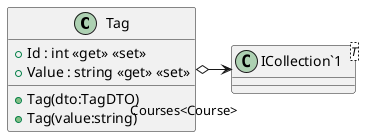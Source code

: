 @startuml
class Tag {
    + Tag(dto:TagDTO)
    + Tag(value:string)
    + Id : int <<get>> <<set>>
    + Value : string <<get>> <<set>>
}
class "ICollection`1"<T> {
}
Tag o-> "Courses<Course>" "ICollection`1"
@enduml
